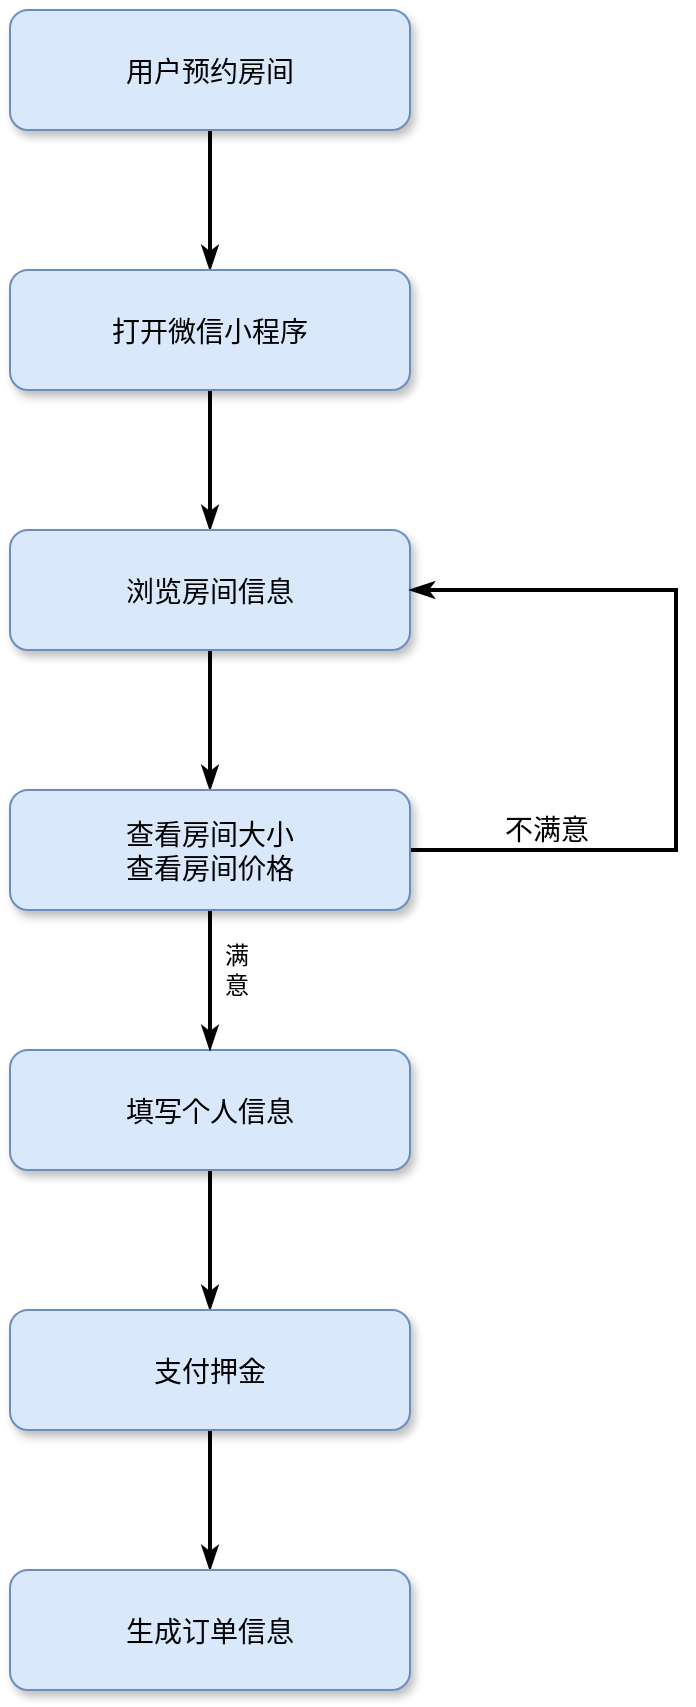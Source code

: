 <mxfile version="14.6.11" type="device"><diagram name="Page-1" id="97916047-d0de-89f5-080d-49f4d83e522f"><mxGraphModel dx="981" dy="487" grid="1" gridSize="10" guides="1" tooltips="1" connect="1" arrows="1" fold="1" page="1" pageScale="1.5" pageWidth="1169" pageHeight="827" background="none" math="0" shadow="0"><root><mxCell id="0"/><mxCell id="1" parent="0"/><mxCell id="p2okGZMQx7w0O1E0yYvV-62" style="edgeStyle=none;rounded=0;orthogonalLoop=1;jettySize=auto;html=1;exitX=0.5;exitY=1;exitDx=0;exitDy=0;startArrow=none;startFill=0;endArrow=classicThin;endFill=1;strokeColor=#000000;strokeWidth=2;" edge="1" parent="1" source="p2okGZMQx7w0O1E0yYvV-57" target="p2okGZMQx7w0O1E0yYvV-59"><mxGeometry relative="1" as="geometry"/></mxCell><mxCell id="p2okGZMQx7w0O1E0yYvV-57" value="用户预约房间" style="rounded=1;fillColor=#dae8fc;strokeColor=#6c8ebf;shadow=1;fontStyle=0;fontSize=14;" vertex="1" parent="1"><mxGeometry x="687" y="60" width="200" height="60" as="geometry"/></mxCell><mxCell id="p2okGZMQx7w0O1E0yYvV-64" style="edgeStyle=none;rounded=0;orthogonalLoop=1;jettySize=auto;html=1;exitX=0.5;exitY=1;exitDx=0;exitDy=0;startArrow=none;startFill=0;endArrow=classicThin;endFill=1;strokeColor=#000000;strokeWidth=2;" edge="1" parent="1" source="p2okGZMQx7w0O1E0yYvV-59" target="p2okGZMQx7w0O1E0yYvV-63"><mxGeometry relative="1" as="geometry"/></mxCell><mxCell id="p2okGZMQx7w0O1E0yYvV-59" value="打开微信小程序" style="rounded=1;fillColor=#dae8fc;strokeColor=#6c8ebf;shadow=1;fontStyle=0;fontSize=14;" vertex="1" parent="1"><mxGeometry x="687" y="190" width="200" height="60" as="geometry"/></mxCell><mxCell id="p2okGZMQx7w0O1E0yYvV-89" style="edgeStyle=orthogonalEdgeStyle;rounded=0;orthogonalLoop=1;jettySize=auto;html=1;exitX=0.5;exitY=1;exitDx=0;exitDy=0;entryX=0.5;entryY=0;entryDx=0;entryDy=0;startArrow=none;startFill=0;endArrow=classicThin;endFill=1;strokeColor=#000000;strokeWidth=2;" edge="1" parent="1" source="p2okGZMQx7w0O1E0yYvV-63" target="p2okGZMQx7w0O1E0yYvV-88"><mxGeometry relative="1" as="geometry"/></mxCell><mxCell id="p2okGZMQx7w0O1E0yYvV-63" value="浏览房间信息" style="rounded=1;fillColor=#dae8fc;strokeColor=#6c8ebf;shadow=1;fontStyle=0;fontSize=14;" vertex="1" parent="1"><mxGeometry x="687" y="320" width="200" height="60" as="geometry"/></mxCell><mxCell id="p2okGZMQx7w0O1E0yYvV-83" style="edgeStyle=orthogonalEdgeStyle;rounded=0;orthogonalLoop=1;jettySize=auto;html=1;exitX=0.5;exitY=1;exitDx=0;exitDy=0;entryX=0.5;entryY=0;entryDx=0;entryDy=0;startArrow=none;startFill=0;endArrow=classicThin;endFill=1;strokeColor=#000000;strokeWidth=2;" edge="1" parent="1" source="p2okGZMQx7w0O1E0yYvV-65" target="p2okGZMQx7w0O1E0yYvV-82"><mxGeometry relative="1" as="geometry"/></mxCell><mxCell id="p2okGZMQx7w0O1E0yYvV-65" value="填写个人信息" style="rounded=1;fillColor=#dae8fc;strokeColor=#6c8ebf;shadow=1;fontStyle=0;fontSize=14;" vertex="1" parent="1"><mxGeometry x="687" y="580" width="200" height="60" as="geometry"/></mxCell><mxCell id="p2okGZMQx7w0O1E0yYvV-86" style="edgeStyle=orthogonalEdgeStyle;rounded=0;orthogonalLoop=1;jettySize=auto;html=1;exitX=0.5;exitY=1;exitDx=0;exitDy=0;startArrow=none;startFill=0;endArrow=classicThin;endFill=1;strokeColor=#000000;strokeWidth=2;" edge="1" parent="1" source="p2okGZMQx7w0O1E0yYvV-82" target="p2okGZMQx7w0O1E0yYvV-85"><mxGeometry relative="1" as="geometry"/></mxCell><mxCell id="p2okGZMQx7w0O1E0yYvV-82" value="支付押金" style="rounded=1;fillColor=#dae8fc;strokeColor=#6c8ebf;shadow=1;fontStyle=0;fontSize=14;" vertex="1" parent="1"><mxGeometry x="687" y="710" width="200" height="60" as="geometry"/></mxCell><mxCell id="p2okGZMQx7w0O1E0yYvV-85" value="生成订单信息" style="rounded=1;fillColor=#dae8fc;strokeColor=#6c8ebf;shadow=1;fontStyle=0;fontSize=14;" vertex="1" parent="1"><mxGeometry x="687" y="840" width="200" height="60" as="geometry"/></mxCell><mxCell id="p2okGZMQx7w0O1E0yYvV-91" style="edgeStyle=orthogonalEdgeStyle;rounded=0;orthogonalLoop=1;jettySize=auto;html=1;exitX=0.5;exitY=1;exitDx=0;exitDy=0;startArrow=none;startFill=0;endArrow=classicThin;endFill=1;strokeColor=#000000;strokeWidth=2;" edge="1" parent="1" source="p2okGZMQx7w0O1E0yYvV-88" target="p2okGZMQx7w0O1E0yYvV-65"><mxGeometry relative="1" as="geometry"/></mxCell><mxCell id="p2okGZMQx7w0O1E0yYvV-92" style="edgeStyle=orthogonalEdgeStyle;rounded=0;orthogonalLoop=1;jettySize=auto;html=1;exitX=1;exitY=0.5;exitDx=0;exitDy=0;entryX=1;entryY=0.5;entryDx=0;entryDy=0;startArrow=none;startFill=0;endArrow=classicThin;endFill=1;strokeColor=#000000;strokeWidth=2;" edge="1" parent="1" source="p2okGZMQx7w0O1E0yYvV-88" target="p2okGZMQx7w0O1E0yYvV-63"><mxGeometry relative="1" as="geometry"><Array as="points"><mxPoint x="1020" y="480"/><mxPoint x="1020" y="350"/></Array></mxGeometry></mxCell><mxCell id="p2okGZMQx7w0O1E0yYvV-88" value="查看房间大小&#10;查看房间价格" style="rounded=1;fillColor=#dae8fc;strokeColor=#6c8ebf;shadow=1;fontStyle=0;fontSize=14;" vertex="1" parent="1"><mxGeometry x="687" y="450" width="200" height="60" as="geometry"/></mxCell><mxCell id="p2okGZMQx7w0O1E0yYvV-93" value="&lt;font style=&quot;font-size: 14px&quot;&gt;不满意&lt;/font&gt;" style="text;html=1;align=center;verticalAlign=middle;resizable=0;points=[];autosize=1;strokeColor=none;" vertex="1" parent="1"><mxGeometry x="925" y="460" width="60" height="20" as="geometry"/></mxCell><mxCell id="p2okGZMQx7w0O1E0yYvV-95" value="满&lt;br style=&quot;font-size: 14px&quot;&gt;意" style="text;html=1;align=center;verticalAlign=middle;resizable=0;points=[];autosize=1;strokeColor=none;" vertex="1" parent="1"><mxGeometry x="785" y="525" width="30" height="30" as="geometry"/></mxCell></root></mxGraphModel></diagram></mxfile>
